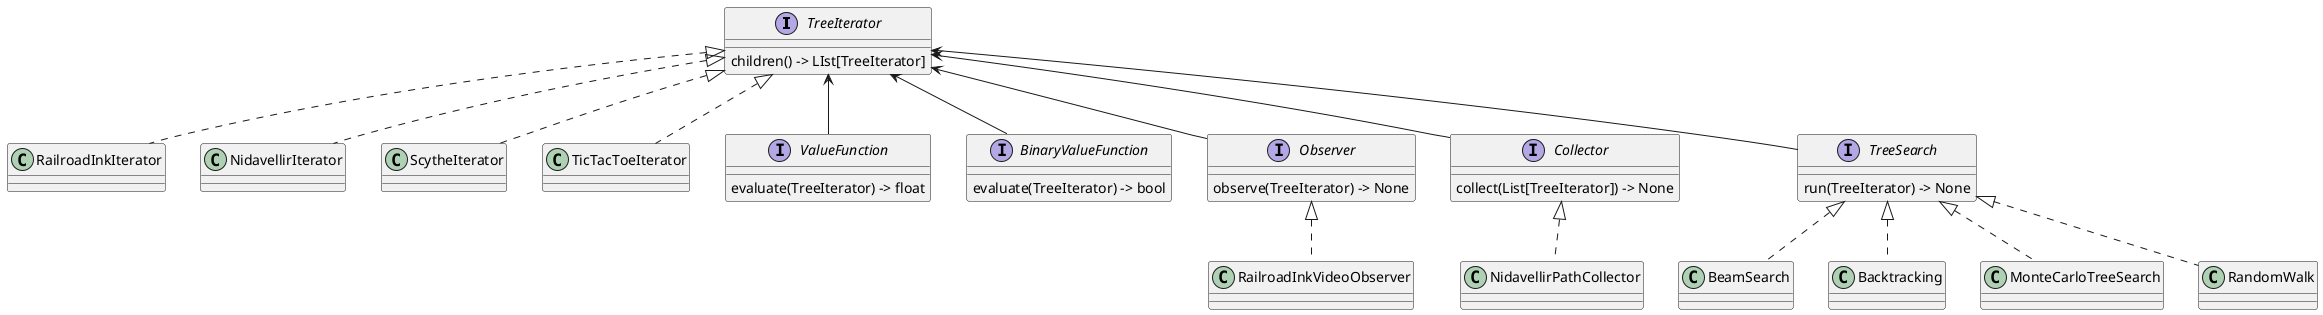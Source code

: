 @startuml


interface TreeIterator {
    children() -> LIst[TreeIterator]
}
class RailroadInkIterator implements TreeIterator
class NidavellirIterator implements TreeIterator
class ScytheIterator implements TreeIterator
class TicTacToeIterator implements TreeIterator

interface ValueFunction {
    evaluate(TreeIterator) -> float
}
TreeIterator <-- ValueFunction

interface BinaryValueFunction {
    evaluate(TreeIterator) -> bool
}
TreeIterator <-- BinaryValueFunction

interface Observer {
    observe(TreeIterator) -> None
}
TreeIterator <-- Observer
class RailroadInkVideoObserver implements Observer

interface Collector {
    collect(List[TreeIterator]) -> None
}
TreeIterator <-- Collector
class NidavellirPathCollector implements Collector

interface TreeSearch {
    run(TreeIterator) -> None
}
TreeIterator <-- TreeSearch
class BeamSearch implements TreeSearch
class Backtracking implements TreeSearch
class MonteCarloTreeSearch implements TreeSearch
class RandomWalk implements TreeSearch

@enduml